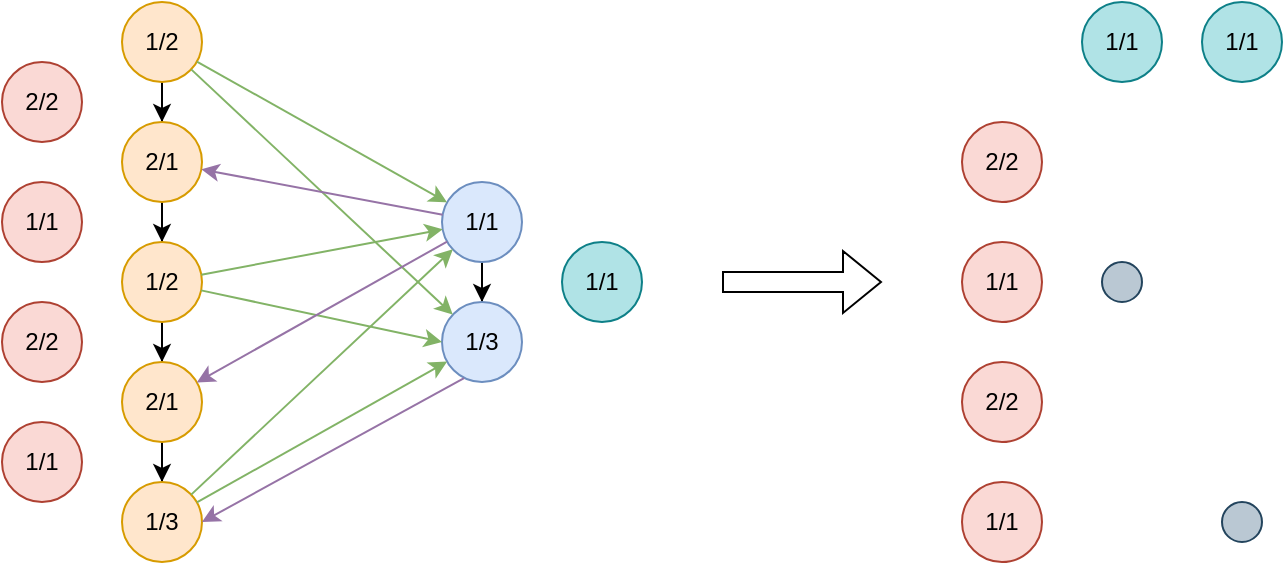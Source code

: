 <mxfile version="21.2.1" type="device">
  <diagram name="第 1 页" id="Zavmjteh1IX9tXmuueel">
    <mxGraphModel dx="1133" dy="703" grid="1" gridSize="10" guides="1" tooltips="1" connect="1" arrows="1" fold="1" page="1" pageScale="1" pageWidth="827" pageHeight="1169" math="0" shadow="0">
      <root>
        <mxCell id="0" />
        <mxCell id="1" parent="0" />
        <mxCell id="3DaxIcs7LCstp_3bDFIm-23" style="edgeStyle=orthogonalEdgeStyle;rounded=0;orthogonalLoop=1;jettySize=auto;html=1;" edge="1" parent="1" source="3DaxIcs7LCstp_3bDFIm-1" target="3DaxIcs7LCstp_3bDFIm-2">
          <mxGeometry relative="1" as="geometry" />
        </mxCell>
        <mxCell id="3DaxIcs7LCstp_3bDFIm-1" value="1/2" style="ellipse;whiteSpace=wrap;html=1;fillColor=#ffe6cc;strokeColor=#d79b00;" vertex="1" parent="1">
          <mxGeometry x="100" y="120" width="40" height="40" as="geometry" />
        </mxCell>
        <mxCell id="3DaxIcs7LCstp_3bDFIm-24" style="edgeStyle=orthogonalEdgeStyle;rounded=0;orthogonalLoop=1;jettySize=auto;html=1;" edge="1" parent="1" source="3DaxIcs7LCstp_3bDFIm-2" target="3DaxIcs7LCstp_3bDFIm-3">
          <mxGeometry relative="1" as="geometry" />
        </mxCell>
        <mxCell id="3DaxIcs7LCstp_3bDFIm-2" value="2/1" style="ellipse;whiteSpace=wrap;html=1;fillColor=#ffe6cc;strokeColor=#d79b00;" vertex="1" parent="1">
          <mxGeometry x="100" y="180" width="40" height="40" as="geometry" />
        </mxCell>
        <mxCell id="3DaxIcs7LCstp_3bDFIm-25" style="edgeStyle=orthogonalEdgeStyle;rounded=0;orthogonalLoop=1;jettySize=auto;html=1;" edge="1" parent="1" source="3DaxIcs7LCstp_3bDFIm-3" target="3DaxIcs7LCstp_3bDFIm-4">
          <mxGeometry relative="1" as="geometry" />
        </mxCell>
        <mxCell id="3DaxIcs7LCstp_3bDFIm-3" value="1/2" style="ellipse;whiteSpace=wrap;html=1;fillColor=#ffe6cc;strokeColor=#d79b00;" vertex="1" parent="1">
          <mxGeometry x="100" y="240" width="40" height="40" as="geometry" />
        </mxCell>
        <mxCell id="3DaxIcs7LCstp_3bDFIm-26" style="edgeStyle=orthogonalEdgeStyle;rounded=0;orthogonalLoop=1;jettySize=auto;html=1;" edge="1" parent="1" source="3DaxIcs7LCstp_3bDFIm-4" target="3DaxIcs7LCstp_3bDFIm-5">
          <mxGeometry relative="1" as="geometry" />
        </mxCell>
        <mxCell id="3DaxIcs7LCstp_3bDFIm-4" value="2/1" style="ellipse;whiteSpace=wrap;html=1;fillColor=#ffe6cc;strokeColor=#d79b00;" vertex="1" parent="1">
          <mxGeometry x="100" y="300" width="40" height="40" as="geometry" />
        </mxCell>
        <mxCell id="3DaxIcs7LCstp_3bDFIm-5" value="1/3" style="ellipse;whiteSpace=wrap;html=1;fillColor=#ffe6cc;strokeColor=#d79b00;" vertex="1" parent="1">
          <mxGeometry x="100" y="360" width="40" height="40" as="geometry" />
        </mxCell>
        <mxCell id="3DaxIcs7LCstp_3bDFIm-27" style="edgeStyle=orthogonalEdgeStyle;rounded=0;orthogonalLoop=1;jettySize=auto;html=1;" edge="1" parent="1" source="3DaxIcs7LCstp_3bDFIm-6" target="3DaxIcs7LCstp_3bDFIm-7">
          <mxGeometry relative="1" as="geometry" />
        </mxCell>
        <mxCell id="3DaxIcs7LCstp_3bDFIm-6" value="1/1" style="ellipse;whiteSpace=wrap;html=1;fillColor=#dae8fc;strokeColor=#6c8ebf;" vertex="1" parent="1">
          <mxGeometry x="260" y="210" width="40" height="40" as="geometry" />
        </mxCell>
        <mxCell id="3DaxIcs7LCstp_3bDFIm-7" value="1/3" style="ellipse;whiteSpace=wrap;html=1;fillColor=#dae8fc;strokeColor=#6c8ebf;" vertex="1" parent="1">
          <mxGeometry x="260" y="270" width="40" height="40" as="geometry" />
        </mxCell>
        <mxCell id="3DaxIcs7LCstp_3bDFIm-12" value="" style="endArrow=classic;html=1;rounded=0;fillColor=#d5e8d4;strokeColor=#82b366;" edge="1" parent="1" source="3DaxIcs7LCstp_3bDFIm-1" target="3DaxIcs7LCstp_3bDFIm-6">
          <mxGeometry width="50" height="50" relative="1" as="geometry">
            <mxPoint x="70" y="340" as="sourcePoint" />
            <mxPoint x="120" y="290" as="targetPoint" />
          </mxGeometry>
        </mxCell>
        <mxCell id="3DaxIcs7LCstp_3bDFIm-14" value="" style="endArrow=classic;html=1;rounded=0;fillColor=#d5e8d4;strokeColor=#82b366;" edge="1" parent="1" source="3DaxIcs7LCstp_3bDFIm-1" target="3DaxIcs7LCstp_3bDFIm-7">
          <mxGeometry width="50" height="50" relative="1" as="geometry">
            <mxPoint x="230" y="120" as="sourcePoint" />
            <mxPoint x="356" y="190" as="targetPoint" />
          </mxGeometry>
        </mxCell>
        <mxCell id="3DaxIcs7LCstp_3bDFIm-15" value="" style="endArrow=classic;html=1;rounded=0;fillColor=#d5e8d4;strokeColor=#82b366;" edge="1" parent="1" source="3DaxIcs7LCstp_3bDFIm-3" target="3DaxIcs7LCstp_3bDFIm-6">
          <mxGeometry width="50" height="50" relative="1" as="geometry">
            <mxPoint x="145" y="164" as="sourcePoint" />
            <mxPoint x="275" y="286" as="targetPoint" />
          </mxGeometry>
        </mxCell>
        <mxCell id="3DaxIcs7LCstp_3bDFIm-16" value="" style="endArrow=classic;html=1;rounded=0;fillColor=#d5e8d4;strokeColor=#82b366;entryX=0;entryY=0.5;entryDx=0;entryDy=0;" edge="1" parent="1" source="3DaxIcs7LCstp_3bDFIm-3" target="3DaxIcs7LCstp_3bDFIm-7">
          <mxGeometry width="50" height="50" relative="1" as="geometry">
            <mxPoint x="155" y="174" as="sourcePoint" />
            <mxPoint x="285" y="296" as="targetPoint" />
          </mxGeometry>
        </mxCell>
        <mxCell id="3DaxIcs7LCstp_3bDFIm-17" value="" style="endArrow=classic;html=1;rounded=0;fillColor=#d5e8d4;strokeColor=#82b366;" edge="1" parent="1" source="3DaxIcs7LCstp_3bDFIm-5" target="3DaxIcs7LCstp_3bDFIm-6">
          <mxGeometry width="50" height="50" relative="1" as="geometry">
            <mxPoint x="165" y="184" as="sourcePoint" />
            <mxPoint x="295" y="306" as="targetPoint" />
          </mxGeometry>
        </mxCell>
        <mxCell id="3DaxIcs7LCstp_3bDFIm-18" value="" style="endArrow=classic;html=1;rounded=0;fillColor=#d5e8d4;strokeColor=#82b366;" edge="1" parent="1" source="3DaxIcs7LCstp_3bDFIm-5" target="3DaxIcs7LCstp_3bDFIm-7">
          <mxGeometry width="50" height="50" relative="1" as="geometry">
            <mxPoint x="175" y="194" as="sourcePoint" />
            <mxPoint x="305" y="316" as="targetPoint" />
          </mxGeometry>
        </mxCell>
        <mxCell id="3DaxIcs7LCstp_3bDFIm-19" value="" style="endArrow=classic;html=1;rounded=0;fillColor=#e1d5e7;strokeColor=#9673a6;" edge="1" parent="1" source="3DaxIcs7LCstp_3bDFIm-6" target="3DaxIcs7LCstp_3bDFIm-2">
          <mxGeometry width="50" height="50" relative="1" as="geometry">
            <mxPoint x="185" y="204" as="sourcePoint" />
            <mxPoint x="315" y="326" as="targetPoint" />
          </mxGeometry>
        </mxCell>
        <mxCell id="3DaxIcs7LCstp_3bDFIm-21" value="" style="endArrow=classic;html=1;rounded=0;fillColor=#e1d5e7;strokeColor=#9673a6;" edge="1" parent="1" source="3DaxIcs7LCstp_3bDFIm-6" target="3DaxIcs7LCstp_3bDFIm-4">
          <mxGeometry width="50" height="50" relative="1" as="geometry">
            <mxPoint x="270" y="236" as="sourcePoint" />
            <mxPoint x="150" y="214" as="targetPoint" />
          </mxGeometry>
        </mxCell>
        <mxCell id="3DaxIcs7LCstp_3bDFIm-22" value="" style="endArrow=classic;html=1;rounded=0;fillColor=#e1d5e7;strokeColor=#9673a6;entryX=1;entryY=0.5;entryDx=0;entryDy=0;exitX=0.276;exitY=0.951;exitDx=0;exitDy=0;exitPerimeter=0;" edge="1" parent="1" source="3DaxIcs7LCstp_3bDFIm-7" target="3DaxIcs7LCstp_3bDFIm-5">
          <mxGeometry width="50" height="50" relative="1" as="geometry">
            <mxPoint x="280" y="246" as="sourcePoint" />
            <mxPoint x="160" y="224" as="targetPoint" />
          </mxGeometry>
        </mxCell>
        <mxCell id="3DaxIcs7LCstp_3bDFIm-28" value="2/2" style="ellipse;whiteSpace=wrap;html=1;fillColor=#fad9d5;strokeColor=#ae4132;" vertex="1" parent="1">
          <mxGeometry x="40" y="150" width="40" height="40" as="geometry" />
        </mxCell>
        <mxCell id="3DaxIcs7LCstp_3bDFIm-29" value="1/1" style="ellipse;whiteSpace=wrap;html=1;fillColor=#fad9d5;strokeColor=#ae4132;" vertex="1" parent="1">
          <mxGeometry x="40" y="210" width="40" height="40" as="geometry" />
        </mxCell>
        <mxCell id="3DaxIcs7LCstp_3bDFIm-30" value="2/2" style="ellipse;whiteSpace=wrap;html=1;fillColor=#fad9d5;strokeColor=#ae4132;" vertex="1" parent="1">
          <mxGeometry x="40" y="270" width="40" height="40" as="geometry" />
        </mxCell>
        <mxCell id="3DaxIcs7LCstp_3bDFIm-31" value="1/1" style="ellipse;whiteSpace=wrap;html=1;fillColor=#fad9d5;strokeColor=#ae4132;" vertex="1" parent="1">
          <mxGeometry x="40" y="330" width="40" height="40" as="geometry" />
        </mxCell>
        <mxCell id="3DaxIcs7LCstp_3bDFIm-32" value="1/1" style="ellipse;whiteSpace=wrap;html=1;fillColor=#b0e3e6;strokeColor=#0e8088;" vertex="1" parent="1">
          <mxGeometry x="320" y="240" width="40" height="40" as="geometry" />
        </mxCell>
        <mxCell id="3DaxIcs7LCstp_3bDFIm-37" value="1/1" style="ellipse;whiteSpace=wrap;html=1;fillColor=#b0e3e6;strokeColor=#0e8088;" vertex="1" parent="1">
          <mxGeometry x="580" y="120" width="40" height="40" as="geometry" />
        </mxCell>
        <mxCell id="3DaxIcs7LCstp_3bDFIm-38" value="1/1" style="ellipse;whiteSpace=wrap;html=1;fillColor=#b0e3e6;strokeColor=#0e8088;" vertex="1" parent="1">
          <mxGeometry x="640" y="120" width="40" height="40" as="geometry" />
        </mxCell>
        <mxCell id="3DaxIcs7LCstp_3bDFIm-39" value="2/2" style="ellipse;whiteSpace=wrap;html=1;fillColor=#fad9d5;strokeColor=#ae4132;" vertex="1" parent="1">
          <mxGeometry x="520" y="180" width="40" height="40" as="geometry" />
        </mxCell>
        <mxCell id="3DaxIcs7LCstp_3bDFIm-40" value="1/1" style="ellipse;whiteSpace=wrap;html=1;fillColor=#fad9d5;strokeColor=#ae4132;" vertex="1" parent="1">
          <mxGeometry x="520" y="240" width="40" height="40" as="geometry" />
        </mxCell>
        <mxCell id="3DaxIcs7LCstp_3bDFIm-41" value="2/2" style="ellipse;whiteSpace=wrap;html=1;fillColor=#fad9d5;strokeColor=#ae4132;" vertex="1" parent="1">
          <mxGeometry x="520" y="300" width="40" height="40" as="geometry" />
        </mxCell>
        <mxCell id="3DaxIcs7LCstp_3bDFIm-42" value="1/1" style="ellipse;whiteSpace=wrap;html=1;fillColor=#fad9d5;strokeColor=#ae4132;" vertex="1" parent="1">
          <mxGeometry x="520" y="360" width="40" height="40" as="geometry" />
        </mxCell>
        <mxCell id="3DaxIcs7LCstp_3bDFIm-44" value="" style="ellipse;whiteSpace=wrap;html=1;aspect=fixed;fillColor=#bac8d3;strokeColor=#23445d;" vertex="1" parent="1">
          <mxGeometry x="590" y="250" width="20" height="20" as="geometry" />
        </mxCell>
        <mxCell id="3DaxIcs7LCstp_3bDFIm-45" value="" style="ellipse;whiteSpace=wrap;html=1;aspect=fixed;fillColor=#bac8d3;strokeColor=#23445d;" vertex="1" parent="1">
          <mxGeometry x="650" y="370" width="20" height="20" as="geometry" />
        </mxCell>
        <mxCell id="3DaxIcs7LCstp_3bDFIm-46" value="" style="shape=flexArrow;endArrow=classic;html=1;rounded=0;" edge="1" parent="1">
          <mxGeometry width="50" height="50" relative="1" as="geometry">
            <mxPoint x="400" y="260" as="sourcePoint" />
            <mxPoint x="480" y="260" as="targetPoint" />
          </mxGeometry>
        </mxCell>
      </root>
    </mxGraphModel>
  </diagram>
</mxfile>
